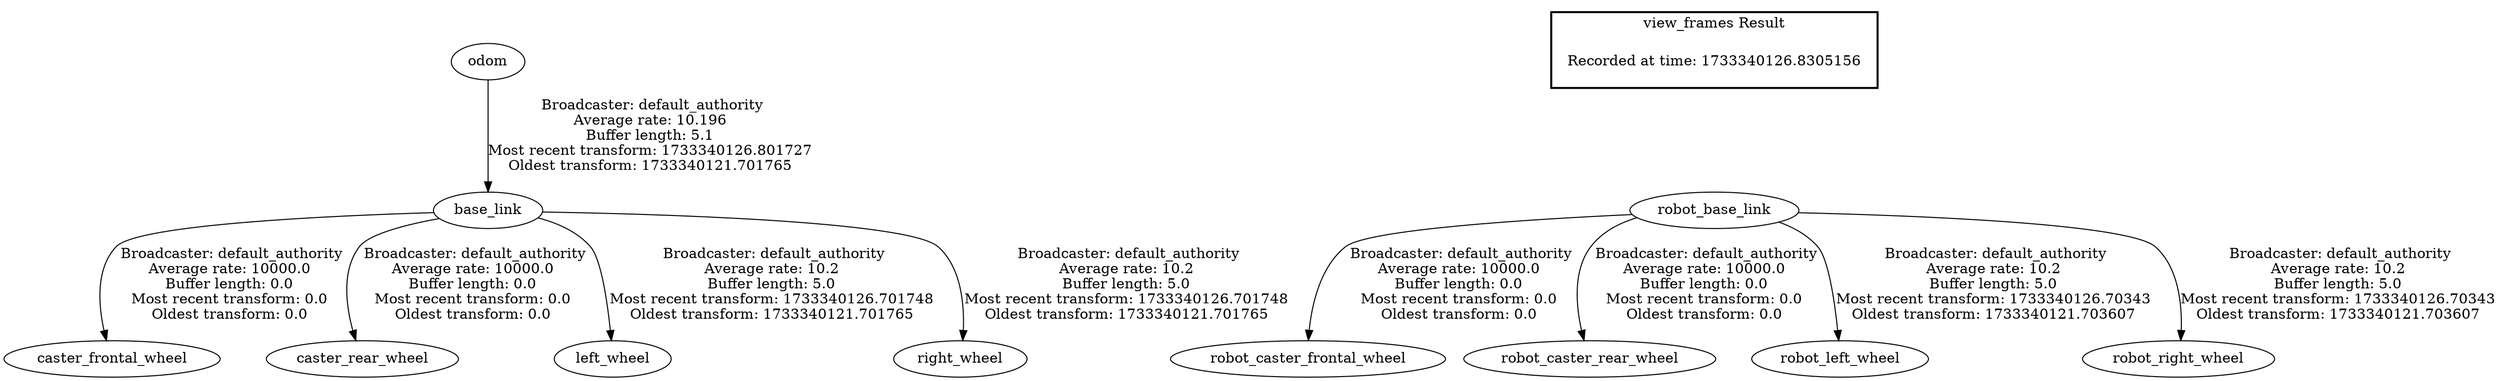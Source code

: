 digraph G {
"odom" -> "base_link"[label=" Broadcaster: default_authority\nAverage rate: 10.196\nBuffer length: 5.1\nMost recent transform: 1733340126.801727\nOldest transform: 1733340121.701765\n"];
"base_link" -> "caster_frontal_wheel"[label=" Broadcaster: default_authority\nAverage rate: 10000.0\nBuffer length: 0.0\nMost recent transform: 0.0\nOldest transform: 0.0\n"];
"base_link" -> "caster_rear_wheel"[label=" Broadcaster: default_authority\nAverage rate: 10000.0\nBuffer length: 0.0\nMost recent transform: 0.0\nOldest transform: 0.0\n"];
"robot_base_link" -> "robot_caster_frontal_wheel"[label=" Broadcaster: default_authority\nAverage rate: 10000.0\nBuffer length: 0.0\nMost recent transform: 0.0\nOldest transform: 0.0\n"];
"robot_base_link" -> "robot_caster_rear_wheel"[label=" Broadcaster: default_authority\nAverage rate: 10000.0\nBuffer length: 0.0\nMost recent transform: 0.0\nOldest transform: 0.0\n"];
"base_link" -> "left_wheel"[label=" Broadcaster: default_authority\nAverage rate: 10.2\nBuffer length: 5.0\nMost recent transform: 1733340126.701748\nOldest transform: 1733340121.701765\n"];
"base_link" -> "right_wheel"[label=" Broadcaster: default_authority\nAverage rate: 10.2\nBuffer length: 5.0\nMost recent transform: 1733340126.701748\nOldest transform: 1733340121.701765\n"];
"robot_base_link" -> "robot_left_wheel"[label=" Broadcaster: default_authority\nAverage rate: 10.2\nBuffer length: 5.0\nMost recent transform: 1733340126.70343\nOldest transform: 1733340121.703607\n"];
"robot_base_link" -> "robot_right_wheel"[label=" Broadcaster: default_authority\nAverage rate: 10.2\nBuffer length: 5.0\nMost recent transform: 1733340126.70343\nOldest transform: 1733340121.703607\n"];
edge [style=invis];
 subgraph cluster_legend { style=bold; color=black; label ="view_frames Result";
"Recorded at time: 1733340126.8305156"[ shape=plaintext ] ;
}->"robot_base_link";
}